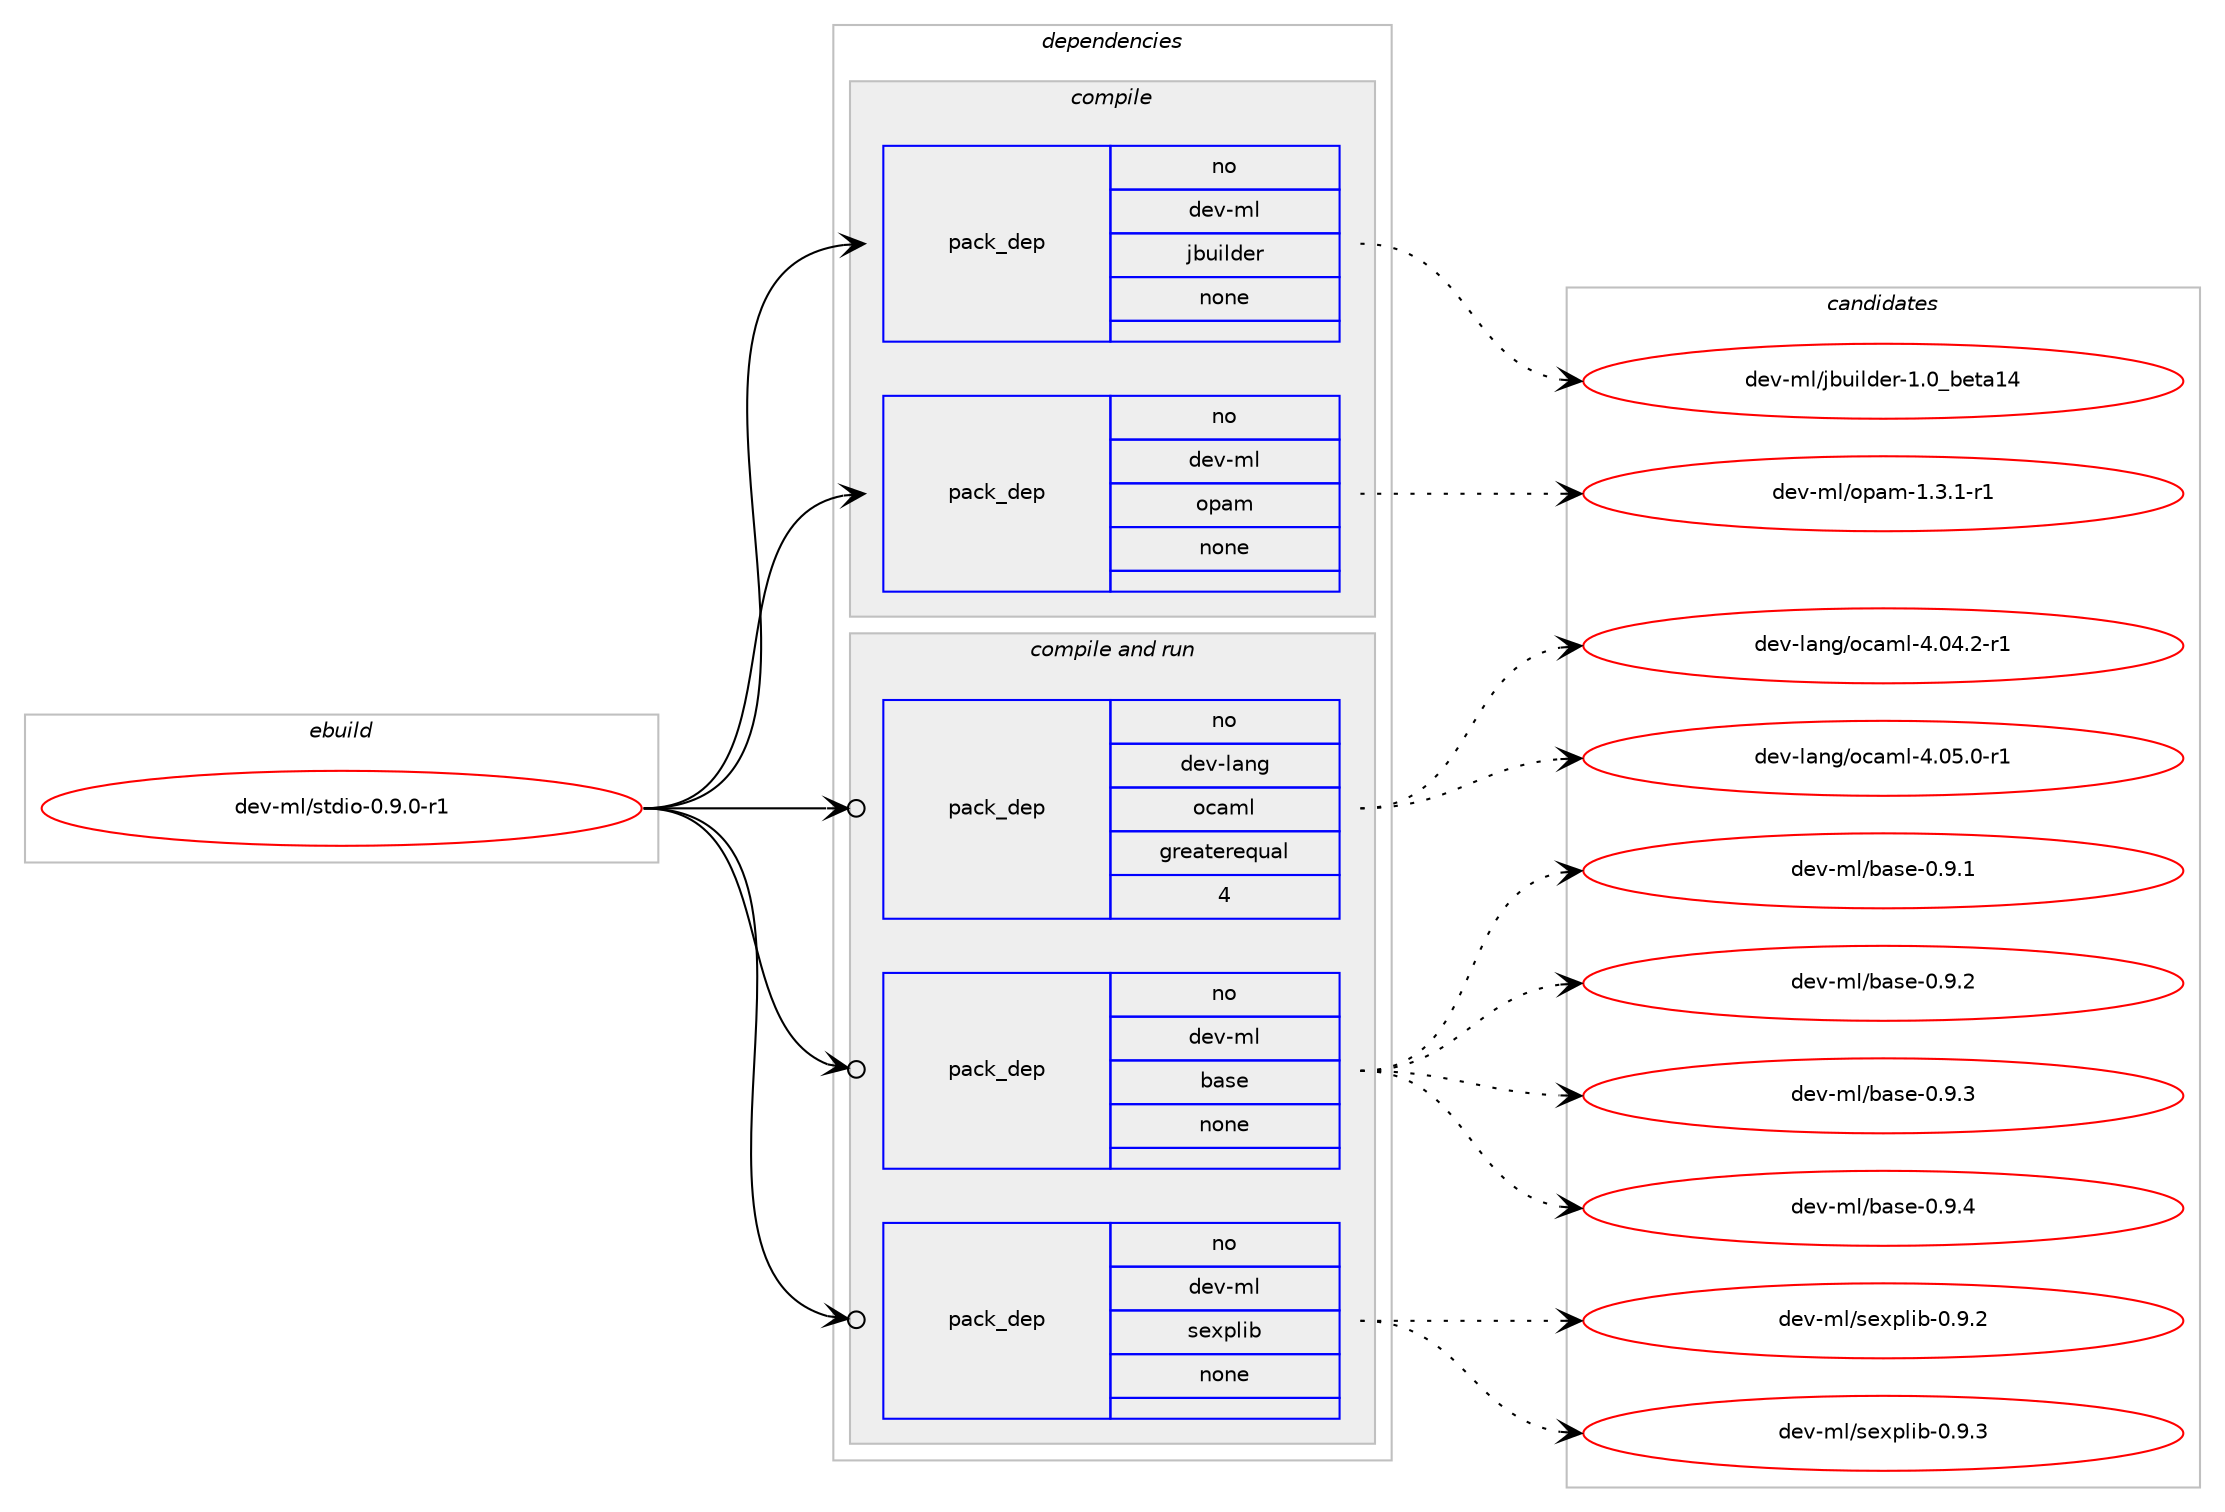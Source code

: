 digraph prolog {

# *************
# Graph options
# *************

newrank=true;
concentrate=true;
compound=true;
graph [rankdir=LR,fontname=Helvetica,fontsize=10,ranksep=1.5];#, ranksep=2.5, nodesep=0.2];
edge  [arrowhead=vee];
node  [fontname=Helvetica,fontsize=10];

# **********
# The ebuild
# **********

subgraph cluster_leftcol {
color=gray;
rank=same;
label=<<i>ebuild</i>>;
id [label="dev-ml/stdio-0.9.0-r1", color=red, width=4, href="../dev-ml/stdio-0.9.0-r1.svg"];
}

# ****************
# The dependencies
# ****************

subgraph cluster_midcol {
color=gray;
label=<<i>dependencies</i>>;
subgraph cluster_compile {
fillcolor="#eeeeee";
style=filled;
label=<<i>compile</i>>;
subgraph pack428234 {
dependency573069 [label=<<TABLE BORDER="0" CELLBORDER="1" CELLSPACING="0" CELLPADDING="4" WIDTH="220"><TR><TD ROWSPAN="6" CELLPADDING="30">pack_dep</TD></TR><TR><TD WIDTH="110">no</TD></TR><TR><TD>dev-ml</TD></TR><TR><TD>jbuilder</TD></TR><TR><TD>none</TD></TR><TR><TD></TD></TR></TABLE>>, shape=none, color=blue];
}
id:e -> dependency573069:w [weight=20,style="solid",arrowhead="vee"];
subgraph pack428235 {
dependency573070 [label=<<TABLE BORDER="0" CELLBORDER="1" CELLSPACING="0" CELLPADDING="4" WIDTH="220"><TR><TD ROWSPAN="6" CELLPADDING="30">pack_dep</TD></TR><TR><TD WIDTH="110">no</TD></TR><TR><TD>dev-ml</TD></TR><TR><TD>opam</TD></TR><TR><TD>none</TD></TR><TR><TD></TD></TR></TABLE>>, shape=none, color=blue];
}
id:e -> dependency573070:w [weight=20,style="solid",arrowhead="vee"];
}
subgraph cluster_compileandrun {
fillcolor="#eeeeee";
style=filled;
label=<<i>compile and run</i>>;
subgraph pack428236 {
dependency573071 [label=<<TABLE BORDER="0" CELLBORDER="1" CELLSPACING="0" CELLPADDING="4" WIDTH="220"><TR><TD ROWSPAN="6" CELLPADDING="30">pack_dep</TD></TR><TR><TD WIDTH="110">no</TD></TR><TR><TD>dev-lang</TD></TR><TR><TD>ocaml</TD></TR><TR><TD>greaterequal</TD></TR><TR><TD>4</TD></TR></TABLE>>, shape=none, color=blue];
}
id:e -> dependency573071:w [weight=20,style="solid",arrowhead="odotvee"];
subgraph pack428237 {
dependency573072 [label=<<TABLE BORDER="0" CELLBORDER="1" CELLSPACING="0" CELLPADDING="4" WIDTH="220"><TR><TD ROWSPAN="6" CELLPADDING="30">pack_dep</TD></TR><TR><TD WIDTH="110">no</TD></TR><TR><TD>dev-ml</TD></TR><TR><TD>base</TD></TR><TR><TD>none</TD></TR><TR><TD></TD></TR></TABLE>>, shape=none, color=blue];
}
id:e -> dependency573072:w [weight=20,style="solid",arrowhead="odotvee"];
subgraph pack428238 {
dependency573073 [label=<<TABLE BORDER="0" CELLBORDER="1" CELLSPACING="0" CELLPADDING="4" WIDTH="220"><TR><TD ROWSPAN="6" CELLPADDING="30">pack_dep</TD></TR><TR><TD WIDTH="110">no</TD></TR><TR><TD>dev-ml</TD></TR><TR><TD>sexplib</TD></TR><TR><TD>none</TD></TR><TR><TD></TD></TR></TABLE>>, shape=none, color=blue];
}
id:e -> dependency573073:w [weight=20,style="solid",arrowhead="odotvee"];
}
subgraph cluster_run {
fillcolor="#eeeeee";
style=filled;
label=<<i>run</i>>;
}
}

# **************
# The candidates
# **************

subgraph cluster_choices {
rank=same;
color=gray;
label=<<i>candidates</i>>;

subgraph choice428234 {
color=black;
nodesep=1;
choice100101118451091084710698117105108100101114454946489598101116974952 [label="dev-ml/jbuilder-1.0_beta14", color=red, width=4,href="../dev-ml/jbuilder-1.0_beta14.svg"];
dependency573069:e -> choice100101118451091084710698117105108100101114454946489598101116974952:w [style=dotted,weight="100"];
}
subgraph choice428235 {
color=black;
nodesep=1;
choice1001011184510910847111112971094549465146494511449 [label="dev-ml/opam-1.3.1-r1", color=red, width=4,href="../dev-ml/opam-1.3.1-r1.svg"];
dependency573070:e -> choice1001011184510910847111112971094549465146494511449:w [style=dotted,weight="100"];
}
subgraph choice428236 {
color=black;
nodesep=1;
choice1001011184510897110103471119997109108455246485246504511449 [label="dev-lang/ocaml-4.04.2-r1", color=red, width=4,href="../dev-lang/ocaml-4.04.2-r1.svg"];
choice1001011184510897110103471119997109108455246485346484511449 [label="dev-lang/ocaml-4.05.0-r1", color=red, width=4,href="../dev-lang/ocaml-4.05.0-r1.svg"];
dependency573071:e -> choice1001011184510897110103471119997109108455246485246504511449:w [style=dotted,weight="100"];
dependency573071:e -> choice1001011184510897110103471119997109108455246485346484511449:w [style=dotted,weight="100"];
}
subgraph choice428237 {
color=black;
nodesep=1;
choice10010111845109108479897115101454846574649 [label="dev-ml/base-0.9.1", color=red, width=4,href="../dev-ml/base-0.9.1.svg"];
choice10010111845109108479897115101454846574650 [label="dev-ml/base-0.9.2", color=red, width=4,href="../dev-ml/base-0.9.2.svg"];
choice10010111845109108479897115101454846574651 [label="dev-ml/base-0.9.3", color=red, width=4,href="../dev-ml/base-0.9.3.svg"];
choice10010111845109108479897115101454846574652 [label="dev-ml/base-0.9.4", color=red, width=4,href="../dev-ml/base-0.9.4.svg"];
dependency573072:e -> choice10010111845109108479897115101454846574649:w [style=dotted,weight="100"];
dependency573072:e -> choice10010111845109108479897115101454846574650:w [style=dotted,weight="100"];
dependency573072:e -> choice10010111845109108479897115101454846574651:w [style=dotted,weight="100"];
dependency573072:e -> choice10010111845109108479897115101454846574652:w [style=dotted,weight="100"];
}
subgraph choice428238 {
color=black;
nodesep=1;
choice100101118451091084711510112011210810598454846574650 [label="dev-ml/sexplib-0.9.2", color=red, width=4,href="../dev-ml/sexplib-0.9.2.svg"];
choice100101118451091084711510112011210810598454846574651 [label="dev-ml/sexplib-0.9.3", color=red, width=4,href="../dev-ml/sexplib-0.9.3.svg"];
dependency573073:e -> choice100101118451091084711510112011210810598454846574650:w [style=dotted,weight="100"];
dependency573073:e -> choice100101118451091084711510112011210810598454846574651:w [style=dotted,weight="100"];
}
}

}
